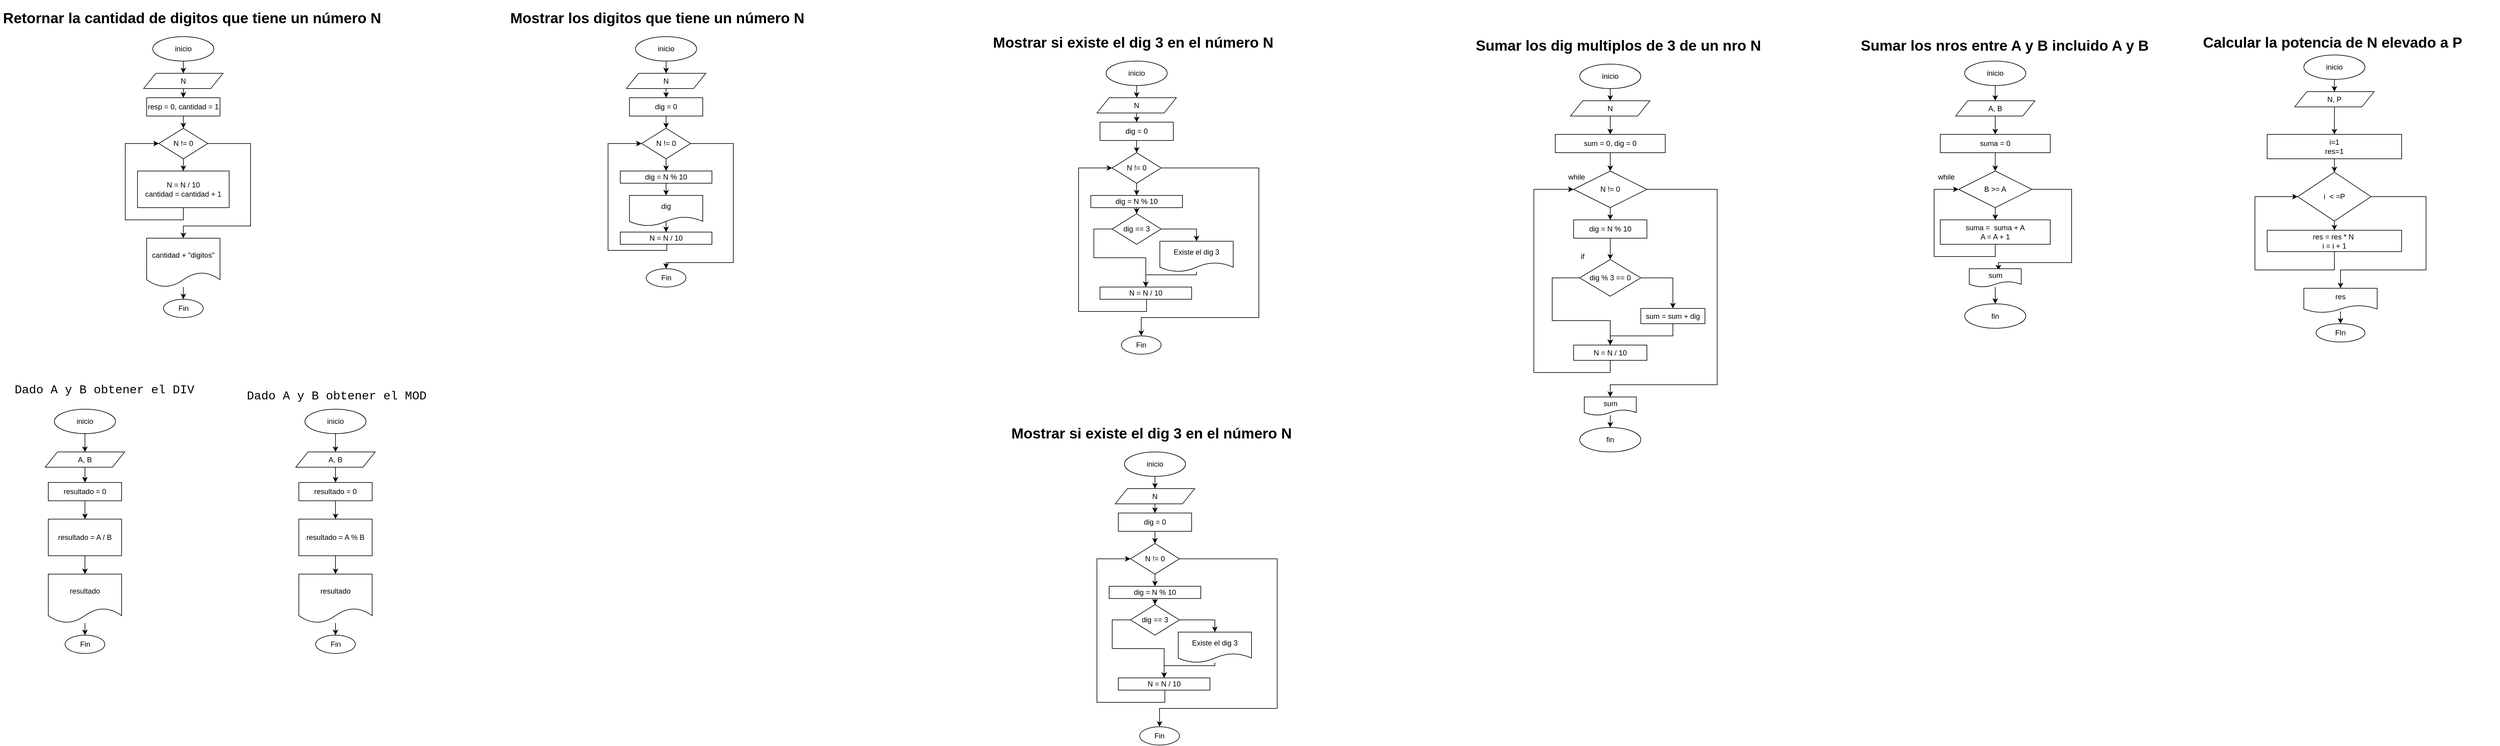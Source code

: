<mxfile version="21.2.8" type="device">
  <diagram id="C5RBs43oDa-KdzZeNtuy" name="Page-1">
    <mxGraphModel dx="741" dy="507" grid="1" gridSize="10" guides="1" tooltips="1" connect="1" arrows="1" fold="1" page="1" pageScale="1" pageWidth="827" pageHeight="1169" math="0" shadow="0">
      <root>
        <mxCell id="WIyWlLk6GJQsqaUBKTNV-0" />
        <mxCell id="WIyWlLk6GJQsqaUBKTNV-1" parent="WIyWlLk6GJQsqaUBKTNV-0" />
        <mxCell id="mmg1BIXBUhttBEBEEIAe-1" value="&lt;h1&gt;Retornar la cantidad de digitos que tiene un número N&lt;/h1&gt;" style="text;html=1;strokeColor=none;fillColor=none;spacing=5;spacingTop=-20;whiteSpace=wrap;overflow=hidden;rounded=0;" parent="WIyWlLk6GJQsqaUBKTNV-1" vertex="1">
          <mxGeometry x="50" y="30" width="650" height="50" as="geometry" />
        </mxCell>
        <mxCell id="mmg1BIXBUhttBEBEEIAe-2" value="&lt;h1&gt;&lt;div style=&quot;background-color: rgb(255, 255, 255); font-family: Consolas, &amp;quot;Courier New&amp;quot;, monospace; font-weight: normal; font-size: 19.6px; line-height: 26px;&quot;&gt;Dado A y B obtener el DIV&lt;/div&gt;&lt;/h1&gt;" style="text;html=1;strokeColor=none;fillColor=none;spacing=5;spacingTop=-20;whiteSpace=wrap;overflow=hidden;rounded=0;" parent="WIyWlLk6GJQsqaUBKTNV-1" vertex="1">
          <mxGeometry x="69" y="640" width="310" height="40" as="geometry" />
        </mxCell>
        <mxCell id="mmg1BIXBUhttBEBEEIAe-3" value="&lt;h1&gt;&lt;div style=&quot;background-color: rgb(255, 255, 255); font-family: Consolas, &amp;quot;Courier New&amp;quot;, monospace; font-weight: normal; font-size: 19.6px; line-height: 26px;&quot;&gt;Dado A y B obtener el MOD&lt;/div&gt;&lt;/h1&gt;" style="text;html=1;strokeColor=none;fillColor=none;spacing=5;spacingTop=-20;whiteSpace=wrap;overflow=hidden;rounded=0;" parent="WIyWlLk6GJQsqaUBKTNV-1" vertex="1">
          <mxGeometry x="449" y="650" width="310" height="40" as="geometry" />
        </mxCell>
        <mxCell id="mmg1BIXBUhttBEBEEIAe-9" style="edgeStyle=orthogonalEdgeStyle;rounded=0;orthogonalLoop=1;jettySize=auto;html=1;entryX=0.5;entryY=0;entryDx=0;entryDy=0;" parent="WIyWlLk6GJQsqaUBKTNV-1" source="mmg1BIXBUhttBEBEEIAe-4" target="mmg1BIXBUhttBEBEEIAe-6" edge="1">
          <mxGeometry relative="1" as="geometry" />
        </mxCell>
        <mxCell id="mmg1BIXBUhttBEBEEIAe-4" value="inicio" style="ellipse;whiteSpace=wrap;html=1;" parent="WIyWlLk6GJQsqaUBKTNV-1" vertex="1">
          <mxGeometry x="139" y="690" width="100" height="40" as="geometry" />
        </mxCell>
        <mxCell id="mmg1BIXBUhttBEBEEIAe-10" style="edgeStyle=orthogonalEdgeStyle;rounded=0;orthogonalLoop=1;jettySize=auto;html=1;" parent="WIyWlLk6GJQsqaUBKTNV-1" source="mmg1BIXBUhttBEBEEIAe-5" target="mmg1BIXBUhttBEBEEIAe-7" edge="1">
          <mxGeometry relative="1" as="geometry" />
        </mxCell>
        <mxCell id="mmg1BIXBUhttBEBEEIAe-5" value="inicio" style="ellipse;whiteSpace=wrap;html=1;" parent="WIyWlLk6GJQsqaUBKTNV-1" vertex="1">
          <mxGeometry x="549" y="690" width="100" height="40" as="geometry" />
        </mxCell>
        <mxCell id="mmg1BIXBUhttBEBEEIAe-14" style="edgeStyle=orthogonalEdgeStyle;rounded=0;orthogonalLoop=1;jettySize=auto;html=1;" parent="WIyWlLk6GJQsqaUBKTNV-1" source="mmg1BIXBUhttBEBEEIAe-6" target="mmg1BIXBUhttBEBEEIAe-11" edge="1">
          <mxGeometry relative="1" as="geometry" />
        </mxCell>
        <mxCell id="mmg1BIXBUhttBEBEEIAe-6" value="A, B" style="shape=parallelogram;perimeter=parallelogramPerimeter;whiteSpace=wrap;html=1;fixedSize=1;" parent="WIyWlLk6GJQsqaUBKTNV-1" vertex="1">
          <mxGeometry x="124" y="760" width="130" height="25" as="geometry" />
        </mxCell>
        <mxCell id="mmg1BIXBUhttBEBEEIAe-20" style="edgeStyle=orthogonalEdgeStyle;rounded=0;orthogonalLoop=1;jettySize=auto;html=1;" parent="WIyWlLk6GJQsqaUBKTNV-1" source="mmg1BIXBUhttBEBEEIAe-7" target="mmg1BIXBUhttBEBEEIAe-12" edge="1">
          <mxGeometry relative="1" as="geometry" />
        </mxCell>
        <mxCell id="mmg1BIXBUhttBEBEEIAe-7" value="A, B" style="shape=parallelogram;perimeter=parallelogramPerimeter;whiteSpace=wrap;html=1;fixedSize=1;" parent="WIyWlLk6GJQsqaUBKTNV-1" vertex="1">
          <mxGeometry x="534" y="760" width="130" height="25" as="geometry" />
        </mxCell>
        <mxCell id="mmg1BIXBUhttBEBEEIAe-15" style="edgeStyle=orthogonalEdgeStyle;rounded=0;orthogonalLoop=1;jettySize=auto;html=1;entryX=0.5;entryY=0;entryDx=0;entryDy=0;" parent="WIyWlLk6GJQsqaUBKTNV-1" source="mmg1BIXBUhttBEBEEIAe-11" target="mmg1BIXBUhttBEBEEIAe-13" edge="1">
          <mxGeometry relative="1" as="geometry" />
        </mxCell>
        <mxCell id="mmg1BIXBUhttBEBEEIAe-11" value="resultado = 0" style="rounded=0;whiteSpace=wrap;html=1;" parent="WIyWlLk6GJQsqaUBKTNV-1" vertex="1">
          <mxGeometry x="129" y="810" width="120" height="30" as="geometry" />
        </mxCell>
        <mxCell id="mmg1BIXBUhttBEBEEIAe-22" style="edgeStyle=orthogonalEdgeStyle;rounded=0;orthogonalLoop=1;jettySize=auto;html=1;entryX=0.5;entryY=0;entryDx=0;entryDy=0;" parent="WIyWlLk6GJQsqaUBKTNV-1" source="mmg1BIXBUhttBEBEEIAe-12" target="mmg1BIXBUhttBEBEEIAe-18" edge="1">
          <mxGeometry relative="1" as="geometry" />
        </mxCell>
        <mxCell id="mmg1BIXBUhttBEBEEIAe-12" value="resultado = 0" style="rounded=0;whiteSpace=wrap;html=1;" parent="WIyWlLk6GJQsqaUBKTNV-1" vertex="1">
          <mxGeometry x="539" y="810" width="120" height="30" as="geometry" />
        </mxCell>
        <mxCell id="mmg1BIXBUhttBEBEEIAe-17" style="edgeStyle=orthogonalEdgeStyle;rounded=0;orthogonalLoop=1;jettySize=auto;html=1;entryX=0.5;entryY=0;entryDx=0;entryDy=0;" parent="WIyWlLk6GJQsqaUBKTNV-1" source="mmg1BIXBUhttBEBEEIAe-13" target="mmg1BIXBUhttBEBEEIAe-16" edge="1">
          <mxGeometry relative="1" as="geometry" />
        </mxCell>
        <mxCell id="mmg1BIXBUhttBEBEEIAe-13" value="resultado = A / B" style="rounded=0;whiteSpace=wrap;html=1;" parent="WIyWlLk6GJQsqaUBKTNV-1" vertex="1">
          <mxGeometry x="129" y="870" width="120" height="60" as="geometry" />
        </mxCell>
        <mxCell id="mmg1BIXBUhttBEBEEIAe-25" style="edgeStyle=orthogonalEdgeStyle;rounded=0;orthogonalLoop=1;jettySize=auto;html=1;" parent="WIyWlLk6GJQsqaUBKTNV-1" source="mmg1BIXBUhttBEBEEIAe-16" target="mmg1BIXBUhttBEBEEIAe-23" edge="1">
          <mxGeometry relative="1" as="geometry" />
        </mxCell>
        <mxCell id="mmg1BIXBUhttBEBEEIAe-16" value="resultado" style="shape=document;whiteSpace=wrap;html=1;boundedLbl=1;" parent="WIyWlLk6GJQsqaUBKTNV-1" vertex="1">
          <mxGeometry x="129" y="960" width="120" height="80" as="geometry" />
        </mxCell>
        <mxCell id="mmg1BIXBUhttBEBEEIAe-21" style="edgeStyle=orthogonalEdgeStyle;rounded=0;orthogonalLoop=1;jettySize=auto;html=1;entryX=0.5;entryY=0;entryDx=0;entryDy=0;" parent="WIyWlLk6GJQsqaUBKTNV-1" source="mmg1BIXBUhttBEBEEIAe-18" target="mmg1BIXBUhttBEBEEIAe-19" edge="1">
          <mxGeometry relative="1" as="geometry" />
        </mxCell>
        <mxCell id="mmg1BIXBUhttBEBEEIAe-18" value="resultado = A % B" style="rounded=0;whiteSpace=wrap;html=1;" parent="WIyWlLk6GJQsqaUBKTNV-1" vertex="1">
          <mxGeometry x="539" y="870" width="120" height="60" as="geometry" />
        </mxCell>
        <mxCell id="mmg1BIXBUhttBEBEEIAe-26" style="edgeStyle=orthogonalEdgeStyle;rounded=0;orthogonalLoop=1;jettySize=auto;html=1;" parent="WIyWlLk6GJQsqaUBKTNV-1" source="mmg1BIXBUhttBEBEEIAe-19" target="mmg1BIXBUhttBEBEEIAe-24" edge="1">
          <mxGeometry relative="1" as="geometry" />
        </mxCell>
        <mxCell id="mmg1BIXBUhttBEBEEIAe-19" value="resultado" style="shape=document;whiteSpace=wrap;html=1;boundedLbl=1;" parent="WIyWlLk6GJQsqaUBKTNV-1" vertex="1">
          <mxGeometry x="539" y="960" width="120" height="80" as="geometry" />
        </mxCell>
        <mxCell id="mmg1BIXBUhttBEBEEIAe-23" value="Fin" style="ellipse;whiteSpace=wrap;html=1;" parent="WIyWlLk6GJQsqaUBKTNV-1" vertex="1">
          <mxGeometry x="156.5" y="1060" width="65" height="30" as="geometry" />
        </mxCell>
        <mxCell id="mmg1BIXBUhttBEBEEIAe-24" value="Fin" style="ellipse;whiteSpace=wrap;html=1;" parent="WIyWlLk6GJQsqaUBKTNV-1" vertex="1">
          <mxGeometry x="566.5" y="1060" width="65" height="30" as="geometry" />
        </mxCell>
        <mxCell id="mmg1BIXBUhttBEBEEIAe-31" style="edgeStyle=orthogonalEdgeStyle;rounded=0;orthogonalLoop=1;jettySize=auto;html=1;entryX=0.5;entryY=0;entryDx=0;entryDy=0;" parent="WIyWlLk6GJQsqaUBKTNV-1" source="mmg1BIXBUhttBEBEEIAe-28" target="mmg1BIXBUhttBEBEEIAe-29" edge="1">
          <mxGeometry relative="1" as="geometry" />
        </mxCell>
        <mxCell id="mmg1BIXBUhttBEBEEIAe-28" value="inicio" style="ellipse;whiteSpace=wrap;html=1;" parent="WIyWlLk6GJQsqaUBKTNV-1" vertex="1">
          <mxGeometry x="300" y="80" width="100" height="40" as="geometry" />
        </mxCell>
        <mxCell id="mmg1BIXBUhttBEBEEIAe-32" style="edgeStyle=orthogonalEdgeStyle;rounded=0;orthogonalLoop=1;jettySize=auto;html=1;entryX=0.5;entryY=0;entryDx=0;entryDy=0;" parent="WIyWlLk6GJQsqaUBKTNV-1" source="mmg1BIXBUhttBEBEEIAe-29" target="mmg1BIXBUhttBEBEEIAe-30" edge="1">
          <mxGeometry relative="1" as="geometry" />
        </mxCell>
        <mxCell id="mmg1BIXBUhttBEBEEIAe-29" value="N" style="shape=parallelogram;perimeter=parallelogramPerimeter;whiteSpace=wrap;html=1;fixedSize=1;" parent="WIyWlLk6GJQsqaUBKTNV-1" vertex="1">
          <mxGeometry x="285" y="140" width="130" height="25" as="geometry" />
        </mxCell>
        <mxCell id="mmg1BIXBUhttBEBEEIAe-34" style="edgeStyle=orthogonalEdgeStyle;rounded=0;orthogonalLoop=1;jettySize=auto;html=1;entryX=0.5;entryY=0;entryDx=0;entryDy=0;" parent="WIyWlLk6GJQsqaUBKTNV-1" source="mmg1BIXBUhttBEBEEIAe-30" target="mmg1BIXBUhttBEBEEIAe-33" edge="1">
          <mxGeometry relative="1" as="geometry" />
        </mxCell>
        <mxCell id="mmg1BIXBUhttBEBEEIAe-30" value="resp = 0, cantidad = 1" style="rounded=0;whiteSpace=wrap;html=1;" parent="WIyWlLk6GJQsqaUBKTNV-1" vertex="1">
          <mxGeometry x="290" y="180" width="120" height="30" as="geometry" />
        </mxCell>
        <mxCell id="mmg1BIXBUhttBEBEEIAe-36" style="edgeStyle=orthogonalEdgeStyle;rounded=0;orthogonalLoop=1;jettySize=auto;html=1;entryX=0.5;entryY=0;entryDx=0;entryDy=0;" parent="WIyWlLk6GJQsqaUBKTNV-1" source="mmg1BIXBUhttBEBEEIAe-33" target="mmg1BIXBUhttBEBEEIAe-35" edge="1">
          <mxGeometry relative="1" as="geometry" />
        </mxCell>
        <mxCell id="mmg1BIXBUhttBEBEEIAe-38" style="edgeStyle=orthogonalEdgeStyle;rounded=0;orthogonalLoop=1;jettySize=auto;html=1;entryX=0.5;entryY=0;entryDx=0;entryDy=0;" parent="WIyWlLk6GJQsqaUBKTNV-1" source="mmg1BIXBUhttBEBEEIAe-33" target="mmg1BIXBUhttBEBEEIAe-39" edge="1">
          <mxGeometry relative="1" as="geometry">
            <mxPoint x="350" y="420" as="targetPoint" />
            <Array as="points">
              <mxPoint x="460" y="255" />
              <mxPoint x="460" y="390" />
              <mxPoint x="350" y="390" />
            </Array>
          </mxGeometry>
        </mxCell>
        <mxCell id="mmg1BIXBUhttBEBEEIAe-33" value="N != 0" style="rhombus;whiteSpace=wrap;html=1;" parent="WIyWlLk6GJQsqaUBKTNV-1" vertex="1">
          <mxGeometry x="310" y="230" width="80" height="50" as="geometry" />
        </mxCell>
        <mxCell id="mmg1BIXBUhttBEBEEIAe-37" style="edgeStyle=orthogonalEdgeStyle;rounded=0;orthogonalLoop=1;jettySize=auto;html=1;entryX=0;entryY=0.5;entryDx=0;entryDy=0;" parent="WIyWlLk6GJQsqaUBKTNV-1" source="mmg1BIXBUhttBEBEEIAe-35" target="mmg1BIXBUhttBEBEEIAe-33" edge="1">
          <mxGeometry relative="1" as="geometry">
            <Array as="points">
              <mxPoint x="350" y="380" />
              <mxPoint x="255" y="380" />
              <mxPoint x="255" y="255" />
            </Array>
          </mxGeometry>
        </mxCell>
        <mxCell id="mmg1BIXBUhttBEBEEIAe-35" value="N = N / 10&lt;br&gt;cantidad = cantidad + 1" style="rounded=0;whiteSpace=wrap;html=1;" parent="WIyWlLk6GJQsqaUBKTNV-1" vertex="1">
          <mxGeometry x="275" y="300" width="150" height="60" as="geometry" />
        </mxCell>
        <mxCell id="mmg1BIXBUhttBEBEEIAe-41" style="edgeStyle=orthogonalEdgeStyle;rounded=0;orthogonalLoop=1;jettySize=auto;html=1;" parent="WIyWlLk6GJQsqaUBKTNV-1" source="mmg1BIXBUhttBEBEEIAe-39" target="mmg1BIXBUhttBEBEEIAe-40" edge="1">
          <mxGeometry relative="1" as="geometry" />
        </mxCell>
        <mxCell id="mmg1BIXBUhttBEBEEIAe-39" value="cantidad + &quot;digitos&quot;" style="shape=document;whiteSpace=wrap;html=1;boundedLbl=1;" parent="WIyWlLk6GJQsqaUBKTNV-1" vertex="1">
          <mxGeometry x="290" y="410" width="120" height="80" as="geometry" />
        </mxCell>
        <mxCell id="mmg1BIXBUhttBEBEEIAe-40" value="Fin" style="ellipse;whiteSpace=wrap;html=1;" parent="WIyWlLk6GJQsqaUBKTNV-1" vertex="1">
          <mxGeometry x="317.5" y="510" width="65" height="30" as="geometry" />
        </mxCell>
        <mxCell id="mmg1BIXBUhttBEBEEIAe-42" value="&lt;h1&gt;Mostrar los digitos que tiene un número N&lt;/h1&gt;" style="text;html=1;strokeColor=none;fillColor=none;spacing=5;spacingTop=-20;whiteSpace=wrap;overflow=hidden;rounded=0;" parent="WIyWlLk6GJQsqaUBKTNV-1" vertex="1">
          <mxGeometry x="880" y="30" width="510" height="50" as="geometry" />
        </mxCell>
        <mxCell id="mmg1BIXBUhttBEBEEIAe-43" style="edgeStyle=orthogonalEdgeStyle;rounded=0;orthogonalLoop=1;jettySize=auto;html=1;entryX=0.5;entryY=0;entryDx=0;entryDy=0;" parent="WIyWlLk6GJQsqaUBKTNV-1" source="mmg1BIXBUhttBEBEEIAe-44" target="mmg1BIXBUhttBEBEEIAe-46" edge="1">
          <mxGeometry relative="1" as="geometry" />
        </mxCell>
        <mxCell id="mmg1BIXBUhttBEBEEIAe-44" value="inicio" style="ellipse;whiteSpace=wrap;html=1;" parent="WIyWlLk6GJQsqaUBKTNV-1" vertex="1">
          <mxGeometry x="1090" y="80" width="100" height="40" as="geometry" />
        </mxCell>
        <mxCell id="mmg1BIXBUhttBEBEEIAe-45" style="edgeStyle=orthogonalEdgeStyle;rounded=0;orthogonalLoop=1;jettySize=auto;html=1;entryX=0.5;entryY=0;entryDx=0;entryDy=0;" parent="WIyWlLk6GJQsqaUBKTNV-1" source="mmg1BIXBUhttBEBEEIAe-46" target="mmg1BIXBUhttBEBEEIAe-48" edge="1">
          <mxGeometry relative="1" as="geometry" />
        </mxCell>
        <mxCell id="mmg1BIXBUhttBEBEEIAe-46" value="N" style="shape=parallelogram;perimeter=parallelogramPerimeter;whiteSpace=wrap;html=1;fixedSize=1;" parent="WIyWlLk6GJQsqaUBKTNV-1" vertex="1">
          <mxGeometry x="1075" y="140" width="130" height="25" as="geometry" />
        </mxCell>
        <mxCell id="mmg1BIXBUhttBEBEEIAe-47" style="edgeStyle=orthogonalEdgeStyle;rounded=0;orthogonalLoop=1;jettySize=auto;html=1;entryX=0.5;entryY=0;entryDx=0;entryDy=0;" parent="WIyWlLk6GJQsqaUBKTNV-1" source="mmg1BIXBUhttBEBEEIAe-48" target="mmg1BIXBUhttBEBEEIAe-51" edge="1">
          <mxGeometry relative="1" as="geometry" />
        </mxCell>
        <mxCell id="mmg1BIXBUhttBEBEEIAe-48" value="dig = 0" style="rounded=0;whiteSpace=wrap;html=1;" parent="WIyWlLk6GJQsqaUBKTNV-1" vertex="1">
          <mxGeometry x="1080" y="180" width="120" height="30" as="geometry" />
        </mxCell>
        <mxCell id="mmg1BIXBUhttBEBEEIAe-49" style="edgeStyle=orthogonalEdgeStyle;rounded=0;orthogonalLoop=1;jettySize=auto;html=1;entryX=0.5;entryY=0;entryDx=0;entryDy=0;" parent="WIyWlLk6GJQsqaUBKTNV-1" source="mmg1BIXBUhttBEBEEIAe-51" target="mmg1BIXBUhttBEBEEIAe-53" edge="1">
          <mxGeometry relative="1" as="geometry" />
        </mxCell>
        <mxCell id="mmg1BIXBUhttBEBEEIAe-50" style="edgeStyle=orthogonalEdgeStyle;rounded=0;orthogonalLoop=1;jettySize=auto;html=1;entryX=0.5;entryY=0;entryDx=0;entryDy=0;exitX=1;exitY=0.5;exitDx=0;exitDy=0;" parent="WIyWlLk6GJQsqaUBKTNV-1" source="mmg1BIXBUhttBEBEEIAe-51" target="mmg1BIXBUhttBEBEEIAe-56" edge="1">
          <mxGeometry relative="1" as="geometry">
            <mxPoint x="1140" y="420" as="targetPoint" />
            <Array as="points">
              <mxPoint x="1250" y="255" />
              <mxPoint x="1250" y="450" />
              <mxPoint x="1140" y="450" />
              <mxPoint x="1140" y="460" />
            </Array>
          </mxGeometry>
        </mxCell>
        <mxCell id="mmg1BIXBUhttBEBEEIAe-51" value="N != 0" style="rhombus;whiteSpace=wrap;html=1;" parent="WIyWlLk6GJQsqaUBKTNV-1" vertex="1">
          <mxGeometry x="1100" y="230" width="80" height="50" as="geometry" />
        </mxCell>
        <mxCell id="mmg1BIXBUhttBEBEEIAe-52" style="edgeStyle=orthogonalEdgeStyle;rounded=0;orthogonalLoop=1;jettySize=auto;html=1;entryX=0;entryY=0.5;entryDx=0;entryDy=0;exitX=0.508;exitY=0.835;exitDx=0;exitDy=0;exitPerimeter=0;" parent="WIyWlLk6GJQsqaUBKTNV-1" source="mmg1BIXBUhttBEBEEIAe-59" target="mmg1BIXBUhttBEBEEIAe-51" edge="1">
          <mxGeometry relative="1" as="geometry">
            <Array as="points">
              <mxPoint x="1141" y="430" />
              <mxPoint x="1045" y="430" />
              <mxPoint x="1045" y="255" />
            </Array>
          </mxGeometry>
        </mxCell>
        <mxCell id="mmg1BIXBUhttBEBEEIAe-58" style="edgeStyle=orthogonalEdgeStyle;rounded=0;orthogonalLoop=1;jettySize=auto;html=1;entryX=0.5;entryY=0;entryDx=0;entryDy=0;" parent="WIyWlLk6GJQsqaUBKTNV-1" source="mmg1BIXBUhttBEBEEIAe-53" target="mmg1BIXBUhttBEBEEIAe-55" edge="1">
          <mxGeometry relative="1" as="geometry" />
        </mxCell>
        <mxCell id="mmg1BIXBUhttBEBEEIAe-53" value="dig = N % 10" style="rounded=0;whiteSpace=wrap;html=1;" parent="WIyWlLk6GJQsqaUBKTNV-1" vertex="1">
          <mxGeometry x="1065" y="300" width="150" height="20" as="geometry" />
        </mxCell>
        <mxCell id="mmg1BIXBUhttBEBEEIAe-56" value="Fin" style="ellipse;whiteSpace=wrap;html=1;" parent="WIyWlLk6GJQsqaUBKTNV-1" vertex="1">
          <mxGeometry x="1107.5" y="460" width="65" height="30" as="geometry" />
        </mxCell>
        <mxCell id="mmg1BIXBUhttBEBEEIAe-61" style="edgeStyle=orthogonalEdgeStyle;rounded=0;orthogonalLoop=1;jettySize=auto;html=1;" parent="WIyWlLk6GJQsqaUBKTNV-1" source="mmg1BIXBUhttBEBEEIAe-55" target="mmg1BIXBUhttBEBEEIAe-59" edge="1">
          <mxGeometry relative="1" as="geometry" />
        </mxCell>
        <mxCell id="mmg1BIXBUhttBEBEEIAe-55" value="dig" style="shape=document;whiteSpace=wrap;html=1;boundedLbl=1;" parent="WIyWlLk6GJQsqaUBKTNV-1" vertex="1">
          <mxGeometry x="1080" y="340" width="120" height="50" as="geometry" />
        </mxCell>
        <mxCell id="mmg1BIXBUhttBEBEEIAe-59" value="N = N / 10" style="rounded=0;whiteSpace=wrap;html=1;" parent="WIyWlLk6GJQsqaUBKTNV-1" vertex="1">
          <mxGeometry x="1065" y="400" width="150" height="20" as="geometry" />
        </mxCell>
        <mxCell id="mmg1BIXBUhttBEBEEIAe-62" value="&lt;h1&gt;Mostrar si existe el dig 3 en el número N&lt;/h1&gt;" style="text;html=1;strokeColor=none;fillColor=none;spacing=5;spacingTop=-20;whiteSpace=wrap;overflow=hidden;rounded=0;" parent="WIyWlLk6GJQsqaUBKTNV-1" vertex="1">
          <mxGeometry x="1670" y="70" width="510" height="50" as="geometry" />
        </mxCell>
        <mxCell id="mmg1BIXBUhttBEBEEIAe-63" style="edgeStyle=orthogonalEdgeStyle;rounded=0;orthogonalLoop=1;jettySize=auto;html=1;entryX=0.5;entryY=0;entryDx=0;entryDy=0;" parent="WIyWlLk6GJQsqaUBKTNV-1" source="mmg1BIXBUhttBEBEEIAe-64" target="mmg1BIXBUhttBEBEEIAe-66" edge="1">
          <mxGeometry relative="1" as="geometry" />
        </mxCell>
        <mxCell id="mmg1BIXBUhttBEBEEIAe-64" value="inicio" style="ellipse;whiteSpace=wrap;html=1;" parent="WIyWlLk6GJQsqaUBKTNV-1" vertex="1">
          <mxGeometry x="1860" y="120" width="100" height="40" as="geometry" />
        </mxCell>
        <mxCell id="mmg1BIXBUhttBEBEEIAe-65" style="edgeStyle=orthogonalEdgeStyle;rounded=0;orthogonalLoop=1;jettySize=auto;html=1;entryX=0.5;entryY=0;entryDx=0;entryDy=0;" parent="WIyWlLk6GJQsqaUBKTNV-1" source="mmg1BIXBUhttBEBEEIAe-66" target="mmg1BIXBUhttBEBEEIAe-68" edge="1">
          <mxGeometry relative="1" as="geometry" />
        </mxCell>
        <mxCell id="mmg1BIXBUhttBEBEEIAe-66" value="N" style="shape=parallelogram;perimeter=parallelogramPerimeter;whiteSpace=wrap;html=1;fixedSize=1;" parent="WIyWlLk6GJQsqaUBKTNV-1" vertex="1">
          <mxGeometry x="1845" y="180" width="130" height="25" as="geometry" />
        </mxCell>
        <mxCell id="mmg1BIXBUhttBEBEEIAe-67" style="edgeStyle=orthogonalEdgeStyle;rounded=0;orthogonalLoop=1;jettySize=auto;html=1;entryX=0.5;entryY=0;entryDx=0;entryDy=0;" parent="WIyWlLk6GJQsqaUBKTNV-1" source="mmg1BIXBUhttBEBEEIAe-68" target="mmg1BIXBUhttBEBEEIAe-71" edge="1">
          <mxGeometry relative="1" as="geometry" />
        </mxCell>
        <mxCell id="mmg1BIXBUhttBEBEEIAe-68" value="dig = 0" style="rounded=0;whiteSpace=wrap;html=1;" parent="WIyWlLk6GJQsqaUBKTNV-1" vertex="1">
          <mxGeometry x="1850" y="220" width="120" height="30" as="geometry" />
        </mxCell>
        <mxCell id="mmg1BIXBUhttBEBEEIAe-69" style="edgeStyle=orthogonalEdgeStyle;rounded=0;orthogonalLoop=1;jettySize=auto;html=1;entryX=0.5;entryY=0;entryDx=0;entryDy=0;" parent="WIyWlLk6GJQsqaUBKTNV-1" source="mmg1BIXBUhttBEBEEIAe-71" target="mmg1BIXBUhttBEBEEIAe-74" edge="1">
          <mxGeometry relative="1" as="geometry" />
        </mxCell>
        <mxCell id="mmg1BIXBUhttBEBEEIAe-70" style="edgeStyle=orthogonalEdgeStyle;rounded=0;orthogonalLoop=1;jettySize=auto;html=1;entryX=0.5;entryY=0;entryDx=0;entryDy=0;exitX=1;exitY=0.5;exitDx=0;exitDy=0;" parent="WIyWlLk6GJQsqaUBKTNV-1" source="mmg1BIXBUhttBEBEEIAe-71" target="mmg1BIXBUhttBEBEEIAe-75" edge="1">
          <mxGeometry relative="1" as="geometry">
            <mxPoint x="1910" y="460" as="targetPoint" />
            <Array as="points">
              <mxPoint x="2110" y="295" />
              <mxPoint x="2110" y="540" />
              <mxPoint x="1918" y="540" />
            </Array>
          </mxGeometry>
        </mxCell>
        <mxCell id="mmg1BIXBUhttBEBEEIAe-71" value="N != 0" style="rhombus;whiteSpace=wrap;html=1;" parent="WIyWlLk6GJQsqaUBKTNV-1" vertex="1">
          <mxGeometry x="1870" y="270" width="80" height="50" as="geometry" />
        </mxCell>
        <mxCell id="mmg1BIXBUhttBEBEEIAe-72" style="edgeStyle=orthogonalEdgeStyle;rounded=0;orthogonalLoop=1;jettySize=auto;html=1;entryX=0;entryY=0.5;entryDx=0;entryDy=0;exitX=0.508;exitY=0.835;exitDx=0;exitDy=0;exitPerimeter=0;" parent="WIyWlLk6GJQsqaUBKTNV-1" source="mmg1BIXBUhttBEBEEIAe-78" target="mmg1BIXBUhttBEBEEIAe-71" edge="1">
          <mxGeometry relative="1" as="geometry">
            <Array as="points">
              <mxPoint x="1926" y="530" />
              <mxPoint x="1815" y="530" />
              <mxPoint x="1815" y="295" />
            </Array>
          </mxGeometry>
        </mxCell>
        <mxCell id="mmg1BIXBUhttBEBEEIAe-83" style="edgeStyle=orthogonalEdgeStyle;rounded=0;orthogonalLoop=1;jettySize=auto;html=1;" parent="WIyWlLk6GJQsqaUBKTNV-1" source="mmg1BIXBUhttBEBEEIAe-74" target="mmg1BIXBUhttBEBEEIAe-79" edge="1">
          <mxGeometry relative="1" as="geometry" />
        </mxCell>
        <mxCell id="mmg1BIXBUhttBEBEEIAe-74" value="dig = N % 10" style="rounded=0;whiteSpace=wrap;html=1;" parent="WIyWlLk6GJQsqaUBKTNV-1" vertex="1">
          <mxGeometry x="1835" y="340" width="150" height="20" as="geometry" />
        </mxCell>
        <mxCell id="mmg1BIXBUhttBEBEEIAe-75" value="Fin" style="ellipse;whiteSpace=wrap;html=1;" parent="WIyWlLk6GJQsqaUBKTNV-1" vertex="1">
          <mxGeometry x="1885" y="570" width="65" height="30" as="geometry" />
        </mxCell>
        <mxCell id="mmg1BIXBUhttBEBEEIAe-82" style="edgeStyle=orthogonalEdgeStyle;rounded=0;orthogonalLoop=1;jettySize=auto;html=1;entryX=0.5;entryY=0;entryDx=0;entryDy=0;" parent="WIyWlLk6GJQsqaUBKTNV-1" source="mmg1BIXBUhttBEBEEIAe-77" target="mmg1BIXBUhttBEBEEIAe-78" edge="1">
          <mxGeometry relative="1" as="geometry">
            <Array as="points">
              <mxPoint x="2008" y="470" />
              <mxPoint x="1925" y="470" />
            </Array>
          </mxGeometry>
        </mxCell>
        <mxCell id="mmg1BIXBUhttBEBEEIAe-77" value="Existe el dig 3" style="shape=document;whiteSpace=wrap;html=1;boundedLbl=1;" parent="WIyWlLk6GJQsqaUBKTNV-1" vertex="1">
          <mxGeometry x="1948" y="415" width="120" height="50" as="geometry" />
        </mxCell>
        <mxCell id="mmg1BIXBUhttBEBEEIAe-78" value="N = N / 10" style="rounded=0;whiteSpace=wrap;html=1;" parent="WIyWlLk6GJQsqaUBKTNV-1" vertex="1">
          <mxGeometry x="1850" y="490" width="150" height="20" as="geometry" />
        </mxCell>
        <mxCell id="mmg1BIXBUhttBEBEEIAe-80" style="edgeStyle=orthogonalEdgeStyle;rounded=0;orthogonalLoop=1;jettySize=auto;html=1;entryX=0.5;entryY=0;entryDx=0;entryDy=0;" parent="WIyWlLk6GJQsqaUBKTNV-1" source="mmg1BIXBUhttBEBEEIAe-79" target="mmg1BIXBUhttBEBEEIAe-77" edge="1">
          <mxGeometry relative="1" as="geometry">
            <mxPoint x="1990" y="430" as="targetPoint" />
            <Array as="points">
              <mxPoint x="2008" y="395" />
            </Array>
          </mxGeometry>
        </mxCell>
        <mxCell id="mmg1BIXBUhttBEBEEIAe-81" style="edgeStyle=orthogonalEdgeStyle;rounded=0;orthogonalLoop=1;jettySize=auto;html=1;entryX=0.5;entryY=0;entryDx=0;entryDy=0;" parent="WIyWlLk6GJQsqaUBKTNV-1" source="mmg1BIXBUhttBEBEEIAe-79" target="mmg1BIXBUhttBEBEEIAe-78" edge="1">
          <mxGeometry relative="1" as="geometry">
            <Array as="points">
              <mxPoint x="1840" y="395" />
              <mxPoint x="1840" y="442" />
              <mxPoint x="1925" y="442" />
            </Array>
          </mxGeometry>
        </mxCell>
        <mxCell id="mmg1BIXBUhttBEBEEIAe-79" value="dig == 3" style="rhombus;whiteSpace=wrap;html=1;" parent="WIyWlLk6GJQsqaUBKTNV-1" vertex="1">
          <mxGeometry x="1870" y="370" width="80" height="50" as="geometry" />
        </mxCell>
        <mxCell id="-9q6YZgamufEiggggLQV-0" value="&lt;h1&gt;Mostrar si existe el dig 3 en el número N&lt;/h1&gt;" style="text;html=1;strokeColor=none;fillColor=none;spacing=5;spacingTop=-20;whiteSpace=wrap;overflow=hidden;rounded=0;" parent="WIyWlLk6GJQsqaUBKTNV-1" vertex="1">
          <mxGeometry x="1700" y="710" width="510" height="50" as="geometry" />
        </mxCell>
        <mxCell id="-9q6YZgamufEiggggLQV-1" style="edgeStyle=orthogonalEdgeStyle;rounded=0;orthogonalLoop=1;jettySize=auto;html=1;entryX=0.5;entryY=0;entryDx=0;entryDy=0;" parent="WIyWlLk6GJQsqaUBKTNV-1" source="-9q6YZgamufEiggggLQV-2" target="-9q6YZgamufEiggggLQV-4" edge="1">
          <mxGeometry relative="1" as="geometry" />
        </mxCell>
        <mxCell id="-9q6YZgamufEiggggLQV-2" value="inicio" style="ellipse;whiteSpace=wrap;html=1;" parent="WIyWlLk6GJQsqaUBKTNV-1" vertex="1">
          <mxGeometry x="1890" y="760" width="100" height="40" as="geometry" />
        </mxCell>
        <mxCell id="-9q6YZgamufEiggggLQV-3" style="edgeStyle=orthogonalEdgeStyle;rounded=0;orthogonalLoop=1;jettySize=auto;html=1;entryX=0.5;entryY=0;entryDx=0;entryDy=0;" parent="WIyWlLk6GJQsqaUBKTNV-1" source="-9q6YZgamufEiggggLQV-4" target="-9q6YZgamufEiggggLQV-6" edge="1">
          <mxGeometry relative="1" as="geometry" />
        </mxCell>
        <mxCell id="-9q6YZgamufEiggggLQV-4" value="N" style="shape=parallelogram;perimeter=parallelogramPerimeter;whiteSpace=wrap;html=1;fixedSize=1;" parent="WIyWlLk6GJQsqaUBKTNV-1" vertex="1">
          <mxGeometry x="1875" y="820" width="130" height="25" as="geometry" />
        </mxCell>
        <mxCell id="-9q6YZgamufEiggggLQV-5" style="edgeStyle=orthogonalEdgeStyle;rounded=0;orthogonalLoop=1;jettySize=auto;html=1;entryX=0.5;entryY=0;entryDx=0;entryDy=0;" parent="WIyWlLk6GJQsqaUBKTNV-1" source="-9q6YZgamufEiggggLQV-6" target="-9q6YZgamufEiggggLQV-9" edge="1">
          <mxGeometry relative="1" as="geometry" />
        </mxCell>
        <mxCell id="-9q6YZgamufEiggggLQV-6" value="dig = 0" style="rounded=0;whiteSpace=wrap;html=1;" parent="WIyWlLk6GJQsqaUBKTNV-1" vertex="1">
          <mxGeometry x="1880" y="860" width="120" height="30" as="geometry" />
        </mxCell>
        <mxCell id="-9q6YZgamufEiggggLQV-7" style="edgeStyle=orthogonalEdgeStyle;rounded=0;orthogonalLoop=1;jettySize=auto;html=1;entryX=0.5;entryY=0;entryDx=0;entryDy=0;" parent="WIyWlLk6GJQsqaUBKTNV-1" source="-9q6YZgamufEiggggLQV-9" target="-9q6YZgamufEiggggLQV-12" edge="1">
          <mxGeometry relative="1" as="geometry" />
        </mxCell>
        <mxCell id="-9q6YZgamufEiggggLQV-8" style="edgeStyle=orthogonalEdgeStyle;rounded=0;orthogonalLoop=1;jettySize=auto;html=1;entryX=0.5;entryY=0;entryDx=0;entryDy=0;exitX=1;exitY=0.5;exitDx=0;exitDy=0;" parent="WIyWlLk6GJQsqaUBKTNV-1" source="-9q6YZgamufEiggggLQV-9" target="-9q6YZgamufEiggggLQV-13" edge="1">
          <mxGeometry relative="1" as="geometry">
            <mxPoint x="1940" y="1100" as="targetPoint" />
            <Array as="points">
              <mxPoint x="2140" y="935" />
              <mxPoint x="2140" y="1180" />
              <mxPoint x="1948" y="1180" />
            </Array>
          </mxGeometry>
        </mxCell>
        <mxCell id="-9q6YZgamufEiggggLQV-9" value="N != 0" style="rhombus;whiteSpace=wrap;html=1;" parent="WIyWlLk6GJQsqaUBKTNV-1" vertex="1">
          <mxGeometry x="1900" y="910" width="80" height="50" as="geometry" />
        </mxCell>
        <mxCell id="-9q6YZgamufEiggggLQV-10" style="edgeStyle=orthogonalEdgeStyle;rounded=0;orthogonalLoop=1;jettySize=auto;html=1;entryX=0;entryY=0.5;entryDx=0;entryDy=0;exitX=0.508;exitY=0.835;exitDx=0;exitDy=0;exitPerimeter=0;" parent="WIyWlLk6GJQsqaUBKTNV-1" source="-9q6YZgamufEiggggLQV-16" target="-9q6YZgamufEiggggLQV-9" edge="1">
          <mxGeometry relative="1" as="geometry">
            <Array as="points">
              <mxPoint x="1956" y="1170" />
              <mxPoint x="1845" y="1170" />
              <mxPoint x="1845" y="935" />
            </Array>
          </mxGeometry>
        </mxCell>
        <mxCell id="-9q6YZgamufEiggggLQV-11" style="edgeStyle=orthogonalEdgeStyle;rounded=0;orthogonalLoop=1;jettySize=auto;html=1;" parent="WIyWlLk6GJQsqaUBKTNV-1" source="-9q6YZgamufEiggggLQV-12" target="-9q6YZgamufEiggggLQV-19" edge="1">
          <mxGeometry relative="1" as="geometry" />
        </mxCell>
        <mxCell id="-9q6YZgamufEiggggLQV-12" value="dig = N % 10" style="rounded=0;whiteSpace=wrap;html=1;" parent="WIyWlLk6GJQsqaUBKTNV-1" vertex="1">
          <mxGeometry x="1865" y="980" width="150" height="20" as="geometry" />
        </mxCell>
        <mxCell id="-9q6YZgamufEiggggLQV-13" value="Fin" style="ellipse;whiteSpace=wrap;html=1;" parent="WIyWlLk6GJQsqaUBKTNV-1" vertex="1">
          <mxGeometry x="1915" y="1210" width="65" height="30" as="geometry" />
        </mxCell>
        <mxCell id="-9q6YZgamufEiggggLQV-14" style="edgeStyle=orthogonalEdgeStyle;rounded=0;orthogonalLoop=1;jettySize=auto;html=1;entryX=0.5;entryY=0;entryDx=0;entryDy=0;" parent="WIyWlLk6GJQsqaUBKTNV-1" source="-9q6YZgamufEiggggLQV-15" target="-9q6YZgamufEiggggLQV-16" edge="1">
          <mxGeometry relative="1" as="geometry">
            <Array as="points">
              <mxPoint x="2038" y="1110" />
              <mxPoint x="1955" y="1110" />
            </Array>
          </mxGeometry>
        </mxCell>
        <mxCell id="-9q6YZgamufEiggggLQV-15" value="Existe el dig 3" style="shape=document;whiteSpace=wrap;html=1;boundedLbl=1;" parent="WIyWlLk6GJQsqaUBKTNV-1" vertex="1">
          <mxGeometry x="1978" y="1055" width="120" height="50" as="geometry" />
        </mxCell>
        <mxCell id="-9q6YZgamufEiggggLQV-16" value="N = N / 10" style="rounded=0;whiteSpace=wrap;html=1;" parent="WIyWlLk6GJQsqaUBKTNV-1" vertex="1">
          <mxGeometry x="1880" y="1130" width="150" height="20" as="geometry" />
        </mxCell>
        <mxCell id="-9q6YZgamufEiggggLQV-17" style="edgeStyle=orthogonalEdgeStyle;rounded=0;orthogonalLoop=1;jettySize=auto;html=1;entryX=0.5;entryY=0;entryDx=0;entryDy=0;" parent="WIyWlLk6GJQsqaUBKTNV-1" source="-9q6YZgamufEiggggLQV-19" target="-9q6YZgamufEiggggLQV-15" edge="1">
          <mxGeometry relative="1" as="geometry">
            <mxPoint x="2020" y="1070" as="targetPoint" />
            <Array as="points">
              <mxPoint x="2038" y="1035" />
            </Array>
          </mxGeometry>
        </mxCell>
        <mxCell id="-9q6YZgamufEiggggLQV-18" style="edgeStyle=orthogonalEdgeStyle;rounded=0;orthogonalLoop=1;jettySize=auto;html=1;entryX=0.5;entryY=0;entryDx=0;entryDy=0;" parent="WIyWlLk6GJQsqaUBKTNV-1" source="-9q6YZgamufEiggggLQV-19" target="-9q6YZgamufEiggggLQV-16" edge="1">
          <mxGeometry relative="1" as="geometry">
            <Array as="points">
              <mxPoint x="1870" y="1035" />
              <mxPoint x="1870" y="1082" />
              <mxPoint x="1955" y="1082" />
            </Array>
          </mxGeometry>
        </mxCell>
        <mxCell id="-9q6YZgamufEiggggLQV-19" value="dig == 3" style="rhombus;whiteSpace=wrap;html=1;" parent="WIyWlLk6GJQsqaUBKTNV-1" vertex="1">
          <mxGeometry x="1900" y="1010" width="80" height="50" as="geometry" />
        </mxCell>
        <mxCell id="pToJInJnxCc1Xp67Dity-0" value="&lt;h1&gt;Sumar los dig multiplos de 3 de un nro N&lt;/h1&gt;" style="text;html=1;strokeColor=none;fillColor=none;spacing=5;spacingTop=-20;whiteSpace=wrap;overflow=hidden;rounded=0;" parent="WIyWlLk6GJQsqaUBKTNV-1" vertex="1">
          <mxGeometry x="2460" y="75" width="510" height="50" as="geometry" />
        </mxCell>
        <mxCell id="pToJInJnxCc1Xp67Dity-21" style="edgeStyle=orthogonalEdgeStyle;rounded=0;orthogonalLoop=1;jettySize=auto;html=1;entryX=0.5;entryY=0;entryDx=0;entryDy=0;" parent="WIyWlLk6GJQsqaUBKTNV-1" source="pToJInJnxCc1Xp67Dity-1" target="pToJInJnxCc1Xp67Dity-2" edge="1">
          <mxGeometry relative="1" as="geometry" />
        </mxCell>
        <mxCell id="pToJInJnxCc1Xp67Dity-1" value="inicio" style="ellipse;whiteSpace=wrap;html=1;" parent="WIyWlLk6GJQsqaUBKTNV-1" vertex="1">
          <mxGeometry x="2635" y="125" width="100" height="40" as="geometry" />
        </mxCell>
        <mxCell id="pToJInJnxCc1Xp67Dity-19" style="edgeStyle=orthogonalEdgeStyle;rounded=0;orthogonalLoop=1;jettySize=auto;html=1;entryX=0.5;entryY=0;entryDx=0;entryDy=0;" parent="WIyWlLk6GJQsqaUBKTNV-1" source="pToJInJnxCc1Xp67Dity-2" target="pToJInJnxCc1Xp67Dity-3" edge="1">
          <mxGeometry relative="1" as="geometry" />
        </mxCell>
        <mxCell id="pToJInJnxCc1Xp67Dity-2" value="N" style="shape=parallelogram;perimeter=parallelogramPerimeter;whiteSpace=wrap;html=1;fixedSize=1;" parent="WIyWlLk6GJQsqaUBKTNV-1" vertex="1">
          <mxGeometry x="2620" y="185" width="130" height="25" as="geometry" />
        </mxCell>
        <mxCell id="pToJInJnxCc1Xp67Dity-20" style="edgeStyle=orthogonalEdgeStyle;rounded=0;orthogonalLoop=1;jettySize=auto;html=1;" parent="WIyWlLk6GJQsqaUBKTNV-1" source="pToJInJnxCc1Xp67Dity-3" target="pToJInJnxCc1Xp67Dity-4" edge="1">
          <mxGeometry relative="1" as="geometry" />
        </mxCell>
        <mxCell id="pToJInJnxCc1Xp67Dity-3" value="sum = 0, dig = 0" style="rounded=0;whiteSpace=wrap;html=1;" parent="WIyWlLk6GJQsqaUBKTNV-1" vertex="1">
          <mxGeometry x="2595" y="240" width="180" height="30" as="geometry" />
        </mxCell>
        <mxCell id="pToJInJnxCc1Xp67Dity-15" style="edgeStyle=orthogonalEdgeStyle;rounded=0;orthogonalLoop=1;jettySize=auto;html=1;entryX=0.5;entryY=0;entryDx=0;entryDy=0;" parent="WIyWlLk6GJQsqaUBKTNV-1" source="pToJInJnxCc1Xp67Dity-4" target="pToJInJnxCc1Xp67Dity-6" edge="1">
          <mxGeometry relative="1" as="geometry" />
        </mxCell>
        <mxCell id="pToJInJnxCc1Xp67Dity-17" style="edgeStyle=orthogonalEdgeStyle;rounded=0;orthogonalLoop=1;jettySize=auto;html=1;entryX=0.5;entryY=0;entryDx=0;entryDy=0;exitX=1;exitY=0.5;exitDx=0;exitDy=0;" parent="WIyWlLk6GJQsqaUBKTNV-1" source="pToJInJnxCc1Xp67Dity-4" target="pToJInJnxCc1Xp67Dity-18" edge="1">
          <mxGeometry relative="1" as="geometry">
            <mxPoint x="2685" y="671.143" as="targetPoint" />
            <Array as="points">
              <mxPoint x="2860" y="330" />
              <mxPoint x="2860" y="650" />
              <mxPoint x="2685" y="650" />
            </Array>
          </mxGeometry>
        </mxCell>
        <mxCell id="pToJInJnxCc1Xp67Dity-4" value="N != 0" style="rhombus;whiteSpace=wrap;html=1;" parent="WIyWlLk6GJQsqaUBKTNV-1" vertex="1">
          <mxGeometry x="2625" y="300" width="120" height="60" as="geometry" />
        </mxCell>
        <mxCell id="pToJInJnxCc1Xp67Dity-5" value="while" style="text;html=1;strokeColor=none;fillColor=none;align=center;verticalAlign=middle;whiteSpace=wrap;rounded=0;" parent="WIyWlLk6GJQsqaUBKTNV-1" vertex="1">
          <mxGeometry x="2600" y="295" width="60" height="30" as="geometry" />
        </mxCell>
        <mxCell id="pToJInJnxCc1Xp67Dity-14" style="edgeStyle=orthogonalEdgeStyle;rounded=0;orthogonalLoop=1;jettySize=auto;html=1;entryX=0.5;entryY=0;entryDx=0;entryDy=0;" parent="WIyWlLk6GJQsqaUBKTNV-1" source="pToJInJnxCc1Xp67Dity-6" target="pToJInJnxCc1Xp67Dity-7" edge="1">
          <mxGeometry relative="1" as="geometry" />
        </mxCell>
        <mxCell id="pToJInJnxCc1Xp67Dity-6" value="dig = N % 10" style="rounded=0;whiteSpace=wrap;html=1;" parent="WIyWlLk6GJQsqaUBKTNV-1" vertex="1">
          <mxGeometry x="2625" y="380" width="120" height="30" as="geometry" />
        </mxCell>
        <mxCell id="pToJInJnxCc1Xp67Dity-11" style="edgeStyle=orthogonalEdgeStyle;rounded=0;orthogonalLoop=1;jettySize=auto;html=1;entryX=0.5;entryY=0;entryDx=0;entryDy=0;exitX=0;exitY=0.5;exitDx=0;exitDy=0;" parent="WIyWlLk6GJQsqaUBKTNV-1" source="pToJInJnxCc1Xp67Dity-7" target="pToJInJnxCc1Xp67Dity-10" edge="1">
          <mxGeometry relative="1" as="geometry">
            <Array as="points">
              <mxPoint x="2590" y="475" />
              <mxPoint x="2590" y="545" />
              <mxPoint x="2685" y="545" />
            </Array>
          </mxGeometry>
        </mxCell>
        <mxCell id="pToJInJnxCc1Xp67Dity-12" style="edgeStyle=orthogonalEdgeStyle;rounded=0;orthogonalLoop=1;jettySize=auto;html=1;entryX=0.5;entryY=0;entryDx=0;entryDy=0;exitX=1;exitY=0.5;exitDx=0;exitDy=0;" parent="WIyWlLk6GJQsqaUBKTNV-1" source="pToJInJnxCc1Xp67Dity-7" target="pToJInJnxCc1Xp67Dity-9" edge="1">
          <mxGeometry relative="1" as="geometry" />
        </mxCell>
        <mxCell id="pToJInJnxCc1Xp67Dity-7" value="dig % 3 == 0" style="rhombus;whiteSpace=wrap;html=1;" parent="WIyWlLk6GJQsqaUBKTNV-1" vertex="1">
          <mxGeometry x="2635" y="445" width="100" height="60" as="geometry" />
        </mxCell>
        <mxCell id="pToJInJnxCc1Xp67Dity-8" value="if" style="text;html=1;strokeColor=none;fillColor=none;align=center;verticalAlign=middle;whiteSpace=wrap;rounded=0;" parent="WIyWlLk6GJQsqaUBKTNV-1" vertex="1">
          <mxGeometry x="2610" y="425" width="60" height="30" as="geometry" />
        </mxCell>
        <mxCell id="pToJInJnxCc1Xp67Dity-13" style="edgeStyle=orthogonalEdgeStyle;rounded=0;orthogonalLoop=1;jettySize=auto;html=1;entryX=0.5;entryY=0;entryDx=0;entryDy=0;" parent="WIyWlLk6GJQsqaUBKTNV-1" source="pToJInJnxCc1Xp67Dity-9" target="pToJInJnxCc1Xp67Dity-10" edge="1">
          <mxGeometry relative="1" as="geometry">
            <Array as="points">
              <mxPoint x="2788" y="570" />
              <mxPoint x="2685" y="570" />
            </Array>
          </mxGeometry>
        </mxCell>
        <mxCell id="pToJInJnxCc1Xp67Dity-9" value="sum = sum + dig" style="rounded=0;whiteSpace=wrap;html=1;" parent="WIyWlLk6GJQsqaUBKTNV-1" vertex="1">
          <mxGeometry x="2735" y="525" width="105" height="25" as="geometry" />
        </mxCell>
        <mxCell id="pToJInJnxCc1Xp67Dity-16" style="edgeStyle=orthogonalEdgeStyle;rounded=0;orthogonalLoop=1;jettySize=auto;html=1;entryX=0;entryY=0.5;entryDx=0;entryDy=0;" parent="WIyWlLk6GJQsqaUBKTNV-1" source="pToJInJnxCc1Xp67Dity-10" target="pToJInJnxCc1Xp67Dity-4" edge="1">
          <mxGeometry relative="1" as="geometry">
            <Array as="points">
              <mxPoint x="2685" y="630" />
              <mxPoint x="2560" y="630" />
              <mxPoint x="2560" y="330" />
            </Array>
          </mxGeometry>
        </mxCell>
        <mxCell id="pToJInJnxCc1Xp67Dity-10" value="N = N / 10" style="rounded=0;whiteSpace=wrap;html=1;" parent="WIyWlLk6GJQsqaUBKTNV-1" vertex="1">
          <mxGeometry x="2625" y="585" width="120" height="25" as="geometry" />
        </mxCell>
        <mxCell id="pToJInJnxCc1Xp67Dity-23" style="edgeStyle=orthogonalEdgeStyle;rounded=0;orthogonalLoop=1;jettySize=auto;html=1;entryX=0.5;entryY=0;entryDx=0;entryDy=0;" parent="WIyWlLk6GJQsqaUBKTNV-1" source="pToJInJnxCc1Xp67Dity-18" target="pToJInJnxCc1Xp67Dity-22" edge="1">
          <mxGeometry relative="1" as="geometry" />
        </mxCell>
        <mxCell id="pToJInJnxCc1Xp67Dity-18" value="sum" style="shape=document;whiteSpace=wrap;html=1;boundedLbl=1;" parent="WIyWlLk6GJQsqaUBKTNV-1" vertex="1">
          <mxGeometry x="2642.5" y="670" width="85" height="30" as="geometry" />
        </mxCell>
        <mxCell id="pToJInJnxCc1Xp67Dity-22" value="fin" style="ellipse;whiteSpace=wrap;html=1;" parent="WIyWlLk6GJQsqaUBKTNV-1" vertex="1">
          <mxGeometry x="2635" y="720" width="100" height="40" as="geometry" />
        </mxCell>
        <mxCell id="pToJInJnxCc1Xp67Dity-24" value="&lt;h1&gt;Sumar los nros entre A y B incluido A y B&amp;nbsp;&lt;/h1&gt;" style="text;html=1;strokeColor=none;fillColor=none;spacing=5;spacingTop=-20;whiteSpace=wrap;overflow=hidden;rounded=0;" parent="WIyWlLk6GJQsqaUBKTNV-1" vertex="1">
          <mxGeometry x="3090" y="75" width="490" height="50" as="geometry" />
        </mxCell>
        <mxCell id="pToJInJnxCc1Xp67Dity-34" style="edgeStyle=orthogonalEdgeStyle;rounded=0;orthogonalLoop=1;jettySize=auto;html=1;entryX=0.5;entryY=0;entryDx=0;entryDy=0;" parent="WIyWlLk6GJQsqaUBKTNV-1" source="pToJInJnxCc1Xp67Dity-25" target="pToJInJnxCc1Xp67Dity-26" edge="1">
          <mxGeometry relative="1" as="geometry" />
        </mxCell>
        <mxCell id="pToJInJnxCc1Xp67Dity-25" value="inicio" style="ellipse;whiteSpace=wrap;html=1;" parent="WIyWlLk6GJQsqaUBKTNV-1" vertex="1">
          <mxGeometry x="3265" y="120" width="100" height="40" as="geometry" />
        </mxCell>
        <mxCell id="pToJInJnxCc1Xp67Dity-35" style="edgeStyle=orthogonalEdgeStyle;rounded=0;orthogonalLoop=1;jettySize=auto;html=1;" parent="WIyWlLk6GJQsqaUBKTNV-1" source="pToJInJnxCc1Xp67Dity-26" target="pToJInJnxCc1Xp67Dity-27" edge="1">
          <mxGeometry relative="1" as="geometry" />
        </mxCell>
        <mxCell id="pToJInJnxCc1Xp67Dity-26" value="A, B" style="shape=parallelogram;perimeter=parallelogramPerimeter;whiteSpace=wrap;html=1;fixedSize=1;" parent="WIyWlLk6GJQsqaUBKTNV-1" vertex="1">
          <mxGeometry x="3250" y="185" width="130" height="25" as="geometry" />
        </mxCell>
        <mxCell id="pToJInJnxCc1Xp67Dity-36" style="edgeStyle=orthogonalEdgeStyle;rounded=0;orthogonalLoop=1;jettySize=auto;html=1;entryX=0.5;entryY=0;entryDx=0;entryDy=0;" parent="WIyWlLk6GJQsqaUBKTNV-1" source="pToJInJnxCc1Xp67Dity-27" target="pToJInJnxCc1Xp67Dity-28" edge="1">
          <mxGeometry relative="1" as="geometry" />
        </mxCell>
        <mxCell id="pToJInJnxCc1Xp67Dity-27" value="suma = 0" style="rounded=0;whiteSpace=wrap;html=1;" parent="WIyWlLk6GJQsqaUBKTNV-1" vertex="1">
          <mxGeometry x="3225" y="240" width="180" height="30" as="geometry" />
        </mxCell>
        <mxCell id="pToJInJnxCc1Xp67Dity-31" style="edgeStyle=orthogonalEdgeStyle;rounded=0;orthogonalLoop=1;jettySize=auto;html=1;entryX=0.5;entryY=0;entryDx=0;entryDy=0;" parent="WIyWlLk6GJQsqaUBKTNV-1" source="pToJInJnxCc1Xp67Dity-28" target="pToJInJnxCc1Xp67Dity-29" edge="1">
          <mxGeometry relative="1" as="geometry" />
        </mxCell>
        <mxCell id="pToJInJnxCc1Xp67Dity-32" style="edgeStyle=orthogonalEdgeStyle;rounded=0;orthogonalLoop=1;jettySize=auto;html=1;exitX=1;exitY=0.5;exitDx=0;exitDy=0;entryX=0.561;entryY=0.086;entryDx=0;entryDy=0;entryPerimeter=0;" parent="WIyWlLk6GJQsqaUBKTNV-1" source="pToJInJnxCc1Xp67Dity-28" target="pToJInJnxCc1Xp67Dity-37" edge="1">
          <mxGeometry relative="1" as="geometry">
            <mxPoint x="3315" y="481.143" as="targetPoint" />
            <Array as="points">
              <mxPoint x="3440" y="330" />
              <mxPoint x="3440" y="450" />
              <mxPoint x="3320" y="450" />
            </Array>
          </mxGeometry>
        </mxCell>
        <mxCell id="pToJInJnxCc1Xp67Dity-28" value="B &amp;gt;= A" style="rhombus;whiteSpace=wrap;html=1;" parent="WIyWlLk6GJQsqaUBKTNV-1" vertex="1">
          <mxGeometry x="3255" y="300" width="120" height="60" as="geometry" />
        </mxCell>
        <mxCell id="pToJInJnxCc1Xp67Dity-30" style="edgeStyle=orthogonalEdgeStyle;rounded=0;orthogonalLoop=1;jettySize=auto;html=1;entryX=0;entryY=0.5;entryDx=0;entryDy=0;exitX=0.5;exitY=1;exitDx=0;exitDy=0;" parent="WIyWlLk6GJQsqaUBKTNV-1" source="pToJInJnxCc1Xp67Dity-29" target="pToJInJnxCc1Xp67Dity-28" edge="1">
          <mxGeometry relative="1" as="geometry">
            <Array as="points">
              <mxPoint x="3315" y="440" />
              <mxPoint x="3215" y="440" />
              <mxPoint x="3215" y="330" />
            </Array>
          </mxGeometry>
        </mxCell>
        <mxCell id="pToJInJnxCc1Xp67Dity-29" value="suma =&amp;nbsp; suma + A&lt;br&gt;A = A + 1" style="rounded=0;whiteSpace=wrap;html=1;" parent="WIyWlLk6GJQsqaUBKTNV-1" vertex="1">
          <mxGeometry x="3225" y="380" width="180" height="40" as="geometry" />
        </mxCell>
        <mxCell id="pToJInJnxCc1Xp67Dity-33" value="while" style="text;html=1;strokeColor=none;fillColor=none;align=center;verticalAlign=middle;whiteSpace=wrap;rounded=0;" parent="WIyWlLk6GJQsqaUBKTNV-1" vertex="1">
          <mxGeometry x="3205" y="295" width="60" height="30" as="geometry" />
        </mxCell>
        <mxCell id="pToJInJnxCc1Xp67Dity-39" style="edgeStyle=orthogonalEdgeStyle;rounded=0;orthogonalLoop=1;jettySize=auto;html=1;entryX=0.5;entryY=0;entryDx=0;entryDy=0;" parent="WIyWlLk6GJQsqaUBKTNV-1" source="pToJInJnxCc1Xp67Dity-37" target="pToJInJnxCc1Xp67Dity-38" edge="1">
          <mxGeometry relative="1" as="geometry" />
        </mxCell>
        <mxCell id="pToJInJnxCc1Xp67Dity-37" value="sum" style="shape=document;whiteSpace=wrap;html=1;boundedLbl=1;" parent="WIyWlLk6GJQsqaUBKTNV-1" vertex="1">
          <mxGeometry x="3272.5" y="460" width="85" height="30" as="geometry" />
        </mxCell>
        <mxCell id="pToJInJnxCc1Xp67Dity-38" value="fin" style="ellipse;whiteSpace=wrap;html=1;" parent="WIyWlLk6GJQsqaUBKTNV-1" vertex="1">
          <mxGeometry x="3265" y="517.5" width="100" height="40" as="geometry" />
        </mxCell>
        <mxCell id="_k0bR8aH3_XQclqCSaCY-0" value="&lt;h1&gt;Calcular la potencia de N elevado a P&lt;/h1&gt;" style="text;html=1;strokeColor=none;fillColor=none;spacing=5;spacingTop=-20;whiteSpace=wrap;overflow=hidden;rounded=0;" vertex="1" parent="WIyWlLk6GJQsqaUBKTNV-1">
          <mxGeometry x="3650" y="70" width="490" height="50" as="geometry" />
        </mxCell>
        <mxCell id="_k0bR8aH3_XQclqCSaCY-3" style="edgeStyle=orthogonalEdgeStyle;rounded=0;orthogonalLoop=1;jettySize=auto;html=1;entryX=0.5;entryY=0;entryDx=0;entryDy=0;" edge="1" parent="WIyWlLk6GJQsqaUBKTNV-1" source="_k0bR8aH3_XQclqCSaCY-1" target="_k0bR8aH3_XQclqCSaCY-2">
          <mxGeometry relative="1" as="geometry" />
        </mxCell>
        <mxCell id="_k0bR8aH3_XQclqCSaCY-1" value="inicio" style="ellipse;whiteSpace=wrap;html=1;" vertex="1" parent="WIyWlLk6GJQsqaUBKTNV-1">
          <mxGeometry x="3820" y="110" width="100" height="40" as="geometry" />
        </mxCell>
        <mxCell id="_k0bR8aH3_XQclqCSaCY-8" value="" style="edgeStyle=orthogonalEdgeStyle;rounded=0;orthogonalLoop=1;jettySize=auto;html=1;" edge="1" parent="WIyWlLk6GJQsqaUBKTNV-1" source="_k0bR8aH3_XQclqCSaCY-2" target="_k0bR8aH3_XQclqCSaCY-7">
          <mxGeometry relative="1" as="geometry" />
        </mxCell>
        <mxCell id="_k0bR8aH3_XQclqCSaCY-2" value="N, P" style="shape=parallelogram;perimeter=parallelogramPerimeter;whiteSpace=wrap;html=1;fixedSize=1;" vertex="1" parent="WIyWlLk6GJQsqaUBKTNV-1">
          <mxGeometry x="3805" y="170" width="130" height="25" as="geometry" />
        </mxCell>
        <mxCell id="_k0bR8aH3_XQclqCSaCY-10" value="" style="edgeStyle=orthogonalEdgeStyle;rounded=0;orthogonalLoop=1;jettySize=auto;html=1;" edge="1" parent="WIyWlLk6GJQsqaUBKTNV-1" source="_k0bR8aH3_XQclqCSaCY-7" target="_k0bR8aH3_XQclqCSaCY-9">
          <mxGeometry relative="1" as="geometry" />
        </mxCell>
        <mxCell id="_k0bR8aH3_XQclqCSaCY-7" value="i=1&lt;br&gt;res=1" style="whiteSpace=wrap;html=1;" vertex="1" parent="WIyWlLk6GJQsqaUBKTNV-1">
          <mxGeometry x="3760" y="240" width="220" height="40" as="geometry" />
        </mxCell>
        <mxCell id="_k0bR8aH3_XQclqCSaCY-12" value="" style="edgeStyle=orthogonalEdgeStyle;rounded=0;orthogonalLoop=1;jettySize=auto;html=1;" edge="1" parent="WIyWlLk6GJQsqaUBKTNV-1" source="_k0bR8aH3_XQclqCSaCY-9" target="_k0bR8aH3_XQclqCSaCY-11">
          <mxGeometry relative="1" as="geometry" />
        </mxCell>
        <mxCell id="_k0bR8aH3_XQclqCSaCY-14" style="edgeStyle=orthogonalEdgeStyle;rounded=0;orthogonalLoop=1;jettySize=auto;html=1;exitX=1;exitY=0.5;exitDx=0;exitDy=0;" edge="1" parent="WIyWlLk6GJQsqaUBKTNV-1" source="_k0bR8aH3_XQclqCSaCY-9" target="_k0bR8aH3_XQclqCSaCY-15">
          <mxGeometry relative="1" as="geometry">
            <mxPoint x="3880" y="532" as="targetPoint" />
            <Array as="points">
              <mxPoint x="4020" y="342" />
              <mxPoint x="4020" y="462" />
              <mxPoint x="3880" y="462" />
            </Array>
          </mxGeometry>
        </mxCell>
        <mxCell id="_k0bR8aH3_XQclqCSaCY-9" value="i&amp;nbsp; &amp;lt; =P" style="rhombus;whiteSpace=wrap;html=1;" vertex="1" parent="WIyWlLk6GJQsqaUBKTNV-1">
          <mxGeometry x="3810" y="302" width="120" height="80" as="geometry" />
        </mxCell>
        <mxCell id="_k0bR8aH3_XQclqCSaCY-13" style="edgeStyle=orthogonalEdgeStyle;rounded=0;orthogonalLoop=1;jettySize=auto;html=1;entryX=0;entryY=0.5;entryDx=0;entryDy=0;" edge="1" parent="WIyWlLk6GJQsqaUBKTNV-1" source="_k0bR8aH3_XQclqCSaCY-11" target="_k0bR8aH3_XQclqCSaCY-9">
          <mxGeometry relative="1" as="geometry">
            <Array as="points">
              <mxPoint x="3870" y="462" />
              <mxPoint x="3740" y="462" />
              <mxPoint x="3740" y="342" />
            </Array>
          </mxGeometry>
        </mxCell>
        <mxCell id="_k0bR8aH3_XQclqCSaCY-11" value="res = res * N&amp;nbsp;&lt;br&gt;i = i + 1&lt;br&gt;" style="whiteSpace=wrap;html=1;" vertex="1" parent="WIyWlLk6GJQsqaUBKTNV-1">
          <mxGeometry x="3760" y="397" width="220" height="35" as="geometry" />
        </mxCell>
        <mxCell id="_k0bR8aH3_XQclqCSaCY-17" value="" style="edgeStyle=orthogonalEdgeStyle;rounded=0;orthogonalLoop=1;jettySize=auto;html=1;" edge="1" parent="WIyWlLk6GJQsqaUBKTNV-1" source="_k0bR8aH3_XQclqCSaCY-15" target="_k0bR8aH3_XQclqCSaCY-16">
          <mxGeometry relative="1" as="geometry" />
        </mxCell>
        <mxCell id="_k0bR8aH3_XQclqCSaCY-15" value="res" style="shape=document;whiteSpace=wrap;html=1;boundedLbl=1;" vertex="1" parent="WIyWlLk6GJQsqaUBKTNV-1">
          <mxGeometry x="3820" y="492" width="120" height="40" as="geometry" />
        </mxCell>
        <mxCell id="_k0bR8aH3_XQclqCSaCY-16" value="FIn" style="ellipse;whiteSpace=wrap;html=1;" vertex="1" parent="WIyWlLk6GJQsqaUBKTNV-1">
          <mxGeometry x="3840" y="550" width="80" height="30" as="geometry" />
        </mxCell>
      </root>
    </mxGraphModel>
  </diagram>
</mxfile>
